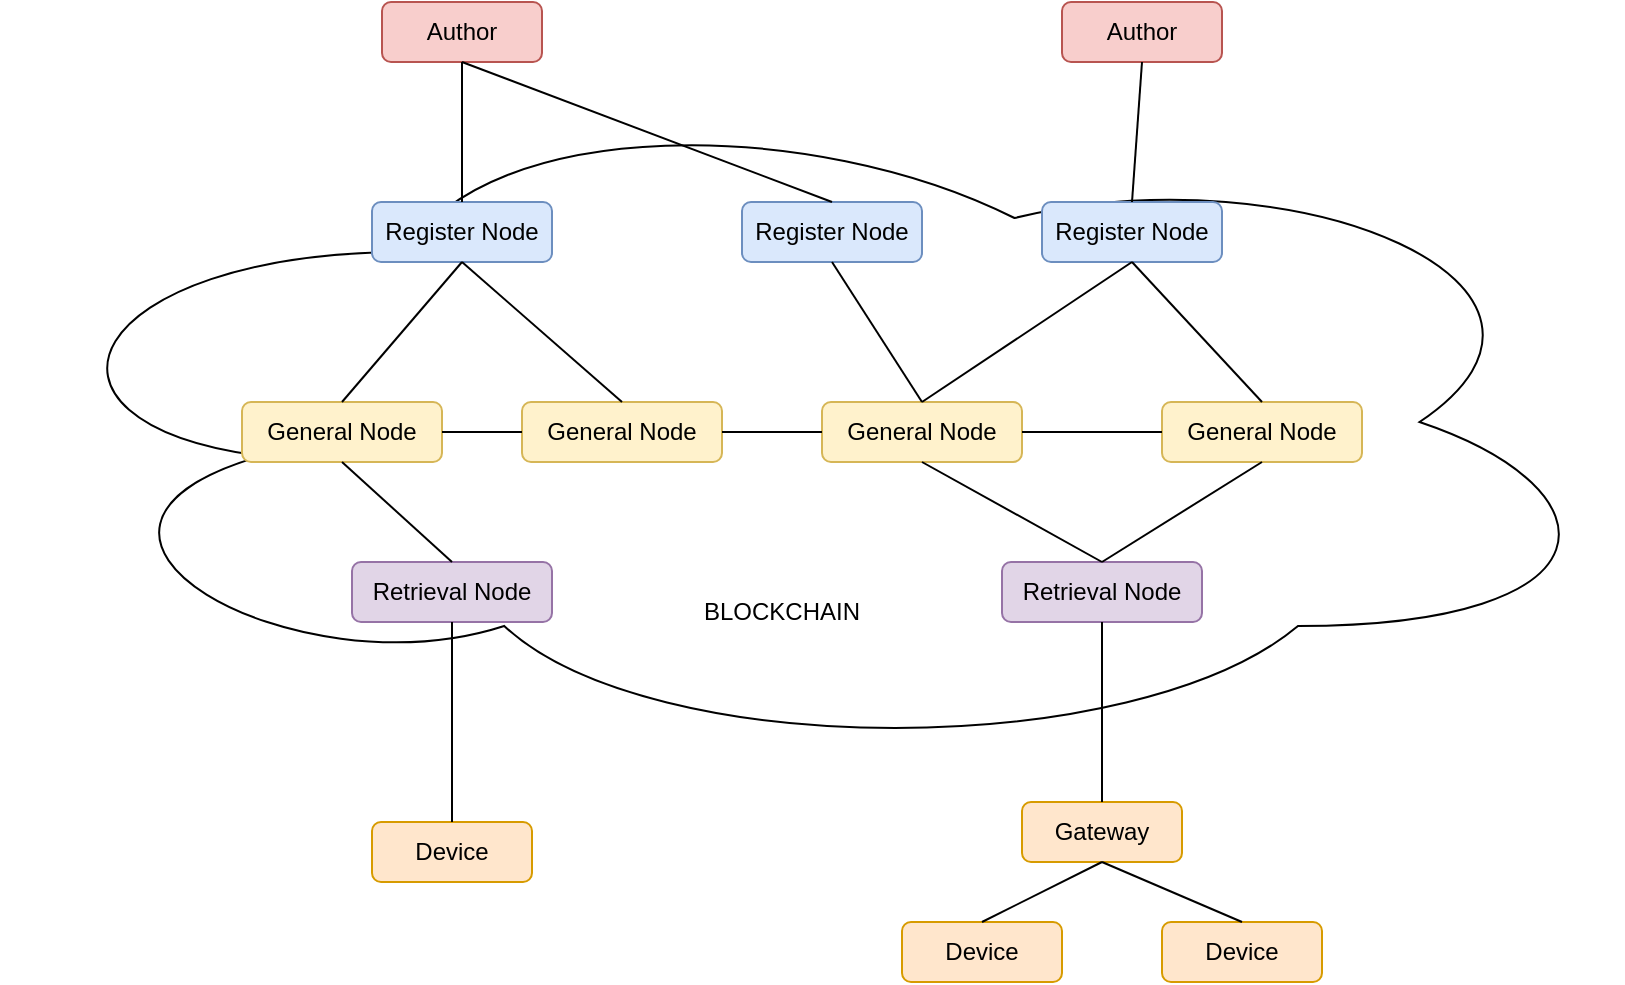 <mxfile version="20.8.3" type="device"><diagram id="l2oo_A5csJlROgV0DxCS" name="Página-1"><mxGraphModel dx="1963" dy="683" grid="1" gridSize="10" guides="1" tooltips="1" connect="1" arrows="1" fold="1" page="1" pageScale="1" pageWidth="1169" pageHeight="827" math="0" shadow="0"><root><mxCell id="0"/><mxCell id="1" parent="0"/><mxCell id="5QO_JBMh5R5ZBlr_Q-pH-41" value="" style="ellipse;shape=cloud;whiteSpace=wrap;html=1;" parent="1" vertex="1"><mxGeometry x="-30" y="140" width="810" height="340" as="geometry"/></mxCell><mxCell id="5QO_JBMh5R5ZBlr_Q-pH-1" value="Author" style="rounded=1;whiteSpace=wrap;html=1;fillColor=#f8cecc;strokeColor=#b85450;" parent="1" vertex="1"><mxGeometry x="160" y="100" width="80" height="30" as="geometry"/></mxCell><mxCell id="5QO_JBMh5R5ZBlr_Q-pH-2" value="Author" style="rounded=1;whiteSpace=wrap;html=1;fillColor=#f8cecc;strokeColor=#b85450;" parent="1" vertex="1"><mxGeometry x="500" y="100" width="80" height="30" as="geometry"/></mxCell><mxCell id="5QO_JBMh5R5ZBlr_Q-pH-3" value="Register Node" style="rounded=1;whiteSpace=wrap;html=1;fillColor=#dae8fc;strokeColor=#6c8ebf;" parent="1" vertex="1"><mxGeometry x="155" y="200" width="90" height="30" as="geometry"/></mxCell><mxCell id="5QO_JBMh5R5ZBlr_Q-pH-4" value="Register Node" style="rounded=1;whiteSpace=wrap;html=1;fillColor=#dae8fc;strokeColor=#6c8ebf;" parent="1" vertex="1"><mxGeometry x="340" y="200" width="90" height="30" as="geometry"/></mxCell><mxCell id="5QO_JBMh5R5ZBlr_Q-pH-5" value="Register Node" style="rounded=1;whiteSpace=wrap;html=1;fillColor=#dae8fc;strokeColor=#6c8ebf;" parent="1" vertex="1"><mxGeometry x="490" y="200" width="90" height="30" as="geometry"/></mxCell><mxCell id="5QO_JBMh5R5ZBlr_Q-pH-10" value="" style="endArrow=none;html=1;rounded=0;exitX=0.5;exitY=0;exitDx=0;exitDy=0;entryX=0.5;entryY=1;entryDx=0;entryDy=0;" parent="1" source="5QO_JBMh5R5ZBlr_Q-pH-3" target="5QO_JBMh5R5ZBlr_Q-pH-1" edge="1"><mxGeometry width="50" height="50" relative="1" as="geometry"><mxPoint x="190" y="200" as="sourcePoint"/><mxPoint x="240" y="150" as="targetPoint"/></mxGeometry></mxCell><mxCell id="5QO_JBMh5R5ZBlr_Q-pH-11" value="" style="endArrow=none;html=1;rounded=0;exitX=0.5;exitY=0;exitDx=0;exitDy=0;entryX=0.5;entryY=1;entryDx=0;entryDy=0;" parent="1" source="5QO_JBMh5R5ZBlr_Q-pH-4" target="5QO_JBMh5R5ZBlr_Q-pH-1" edge="1"><mxGeometry width="50" height="50" relative="1" as="geometry"><mxPoint x="290" y="180" as="sourcePoint"/><mxPoint x="340" y="130" as="targetPoint"/></mxGeometry></mxCell><mxCell id="5QO_JBMh5R5ZBlr_Q-pH-12" value="" style="endArrow=none;html=1;rounded=0;entryX=0.5;entryY=1;entryDx=0;entryDy=0;exitX=0.5;exitY=0;exitDx=0;exitDy=0;" parent="1" source="5QO_JBMh5R5ZBlr_Q-pH-5" target="5QO_JBMh5R5ZBlr_Q-pH-2" edge="1"><mxGeometry width="50" height="50" relative="1" as="geometry"><mxPoint x="390" y="350" as="sourcePoint"/><mxPoint x="440" y="300" as="targetPoint"/></mxGeometry></mxCell><mxCell id="5QO_JBMh5R5ZBlr_Q-pH-13" value="General Node" style="rounded=1;whiteSpace=wrap;html=1;fillColor=#fff2cc;strokeColor=#d6b656;" parent="1" vertex="1"><mxGeometry x="90" y="300" width="100" height="30" as="geometry"/></mxCell><mxCell id="5QO_JBMh5R5ZBlr_Q-pH-15" value="General Node" style="rounded=1;whiteSpace=wrap;html=1;fillColor=#fff2cc;strokeColor=#d6b656;" parent="1" vertex="1"><mxGeometry x="230" y="300" width="100" height="30" as="geometry"/></mxCell><mxCell id="5QO_JBMh5R5ZBlr_Q-pH-16" value="General Node" style="rounded=1;whiteSpace=wrap;html=1;fillColor=#fff2cc;strokeColor=#d6b656;" parent="1" vertex="1"><mxGeometry x="380" y="300" width="100" height="30" as="geometry"/></mxCell><mxCell id="5QO_JBMh5R5ZBlr_Q-pH-17" value="General Node" style="rounded=1;whiteSpace=wrap;html=1;fillColor=#fff2cc;strokeColor=#d6b656;" parent="1" vertex="1"><mxGeometry x="550" y="300" width="100" height="30" as="geometry"/></mxCell><mxCell id="5QO_JBMh5R5ZBlr_Q-pH-18" value="" style="endArrow=none;html=1;rounded=0;exitX=0.5;exitY=0;exitDx=0;exitDy=0;entryX=0.5;entryY=1;entryDx=0;entryDy=0;" parent="1" source="5QO_JBMh5R5ZBlr_Q-pH-13" target="5QO_JBMh5R5ZBlr_Q-pH-3" edge="1"><mxGeometry width="50" height="50" relative="1" as="geometry"><mxPoint x="120" y="450" as="sourcePoint"/><mxPoint x="170" y="400" as="targetPoint"/></mxGeometry></mxCell><mxCell id="5QO_JBMh5R5ZBlr_Q-pH-19" value="" style="endArrow=none;html=1;rounded=0;exitX=0.5;exitY=1;exitDx=0;exitDy=0;entryX=0.5;entryY=0;entryDx=0;entryDy=0;" parent="1" source="5QO_JBMh5R5ZBlr_Q-pH-3" target="5QO_JBMh5R5ZBlr_Q-pH-15" edge="1"><mxGeometry width="50" height="50" relative="1" as="geometry"><mxPoint x="190" y="410" as="sourcePoint"/><mxPoint x="240" y="360" as="targetPoint"/></mxGeometry></mxCell><mxCell id="5QO_JBMh5R5ZBlr_Q-pH-20" value="" style="endArrow=none;html=1;rounded=0;entryX=0.5;entryY=1;entryDx=0;entryDy=0;exitX=0.5;exitY=0;exitDx=0;exitDy=0;" parent="1" source="5QO_JBMh5R5ZBlr_Q-pH-16" target="5QO_JBMh5R5ZBlr_Q-pH-4" edge="1"><mxGeometry width="50" height="50" relative="1" as="geometry"><mxPoint x="320" y="440" as="sourcePoint"/><mxPoint x="370" y="390" as="targetPoint"/></mxGeometry></mxCell><mxCell id="5QO_JBMh5R5ZBlr_Q-pH-21" value="" style="endArrow=none;html=1;rounded=0;entryX=0.5;entryY=1;entryDx=0;entryDy=0;exitX=0.5;exitY=0;exitDx=0;exitDy=0;" parent="1" source="5QO_JBMh5R5ZBlr_Q-pH-17" target="5QO_JBMh5R5ZBlr_Q-pH-5" edge="1"><mxGeometry width="50" height="50" relative="1" as="geometry"><mxPoint x="440" y="430" as="sourcePoint"/><mxPoint x="490" y="380" as="targetPoint"/></mxGeometry></mxCell><mxCell id="5QO_JBMh5R5ZBlr_Q-pH-22" value="" style="endArrow=none;html=1;rounded=0;entryX=0.5;entryY=1;entryDx=0;entryDy=0;exitX=0.5;exitY=0;exitDx=0;exitDy=0;" parent="1" source="5QO_JBMh5R5ZBlr_Q-pH-16" target="5QO_JBMh5R5ZBlr_Q-pH-5" edge="1"><mxGeometry width="50" height="50" relative="1" as="geometry"><mxPoint x="440" y="450" as="sourcePoint"/><mxPoint x="490" y="400" as="targetPoint"/></mxGeometry></mxCell><mxCell id="5QO_JBMh5R5ZBlr_Q-pH-23" value="" style="endArrow=none;html=1;rounded=0;entryX=0;entryY=0.5;entryDx=0;entryDy=0;exitX=1;exitY=0.5;exitDx=0;exitDy=0;" parent="1" source="5QO_JBMh5R5ZBlr_Q-pH-16" target="5QO_JBMh5R5ZBlr_Q-pH-17" edge="1"><mxGeometry width="50" height="50" relative="1" as="geometry"><mxPoint x="400" y="430" as="sourcePoint"/><mxPoint x="450" y="380" as="targetPoint"/></mxGeometry></mxCell><mxCell id="5QO_JBMh5R5ZBlr_Q-pH-24" value="" style="endArrow=none;html=1;rounded=0;entryX=0;entryY=0.5;entryDx=0;entryDy=0;exitX=1;exitY=0.5;exitDx=0;exitDy=0;" parent="1" source="5QO_JBMh5R5ZBlr_Q-pH-15" target="5QO_JBMh5R5ZBlr_Q-pH-16" edge="1"><mxGeometry width="50" height="50" relative="1" as="geometry"><mxPoint x="150" y="420" as="sourcePoint"/><mxPoint x="200" y="370" as="targetPoint"/></mxGeometry></mxCell><mxCell id="5QO_JBMh5R5ZBlr_Q-pH-25" value="" style="endArrow=none;html=1;rounded=0;entryX=0;entryY=0.5;entryDx=0;entryDy=0;exitX=1;exitY=0.5;exitDx=0;exitDy=0;" parent="1" source="5QO_JBMh5R5ZBlr_Q-pH-13" target="5QO_JBMh5R5ZBlr_Q-pH-15" edge="1"><mxGeometry width="50" height="50" relative="1" as="geometry"><mxPoint x="180" y="400" as="sourcePoint"/><mxPoint x="230" y="350" as="targetPoint"/></mxGeometry></mxCell><mxCell id="5QO_JBMh5R5ZBlr_Q-pH-26" value="Retrieval Node" style="rounded=1;whiteSpace=wrap;html=1;fillColor=#e1d5e7;strokeColor=#9673a6;" parent="1" vertex="1"><mxGeometry x="145" y="380" width="100" height="30" as="geometry"/></mxCell><mxCell id="5QO_JBMh5R5ZBlr_Q-pH-28" value="Retrieval Node" style="rounded=1;whiteSpace=wrap;html=1;fillColor=#e1d5e7;strokeColor=#9673a6;" parent="1" vertex="1"><mxGeometry x="470" y="380" width="100" height="30" as="geometry"/></mxCell><mxCell id="5QO_JBMh5R5ZBlr_Q-pH-29" value="" style="endArrow=none;html=1;rounded=0;exitX=0.5;exitY=0;exitDx=0;exitDy=0;entryX=0.5;entryY=1;entryDx=0;entryDy=0;" parent="1" source="5QO_JBMh5R5ZBlr_Q-pH-26" target="5QO_JBMh5R5ZBlr_Q-pH-13" edge="1"><mxGeometry width="50" height="50" relative="1" as="geometry"><mxPoint x="260" y="300" as="sourcePoint"/><mxPoint x="310" y="250" as="targetPoint"/></mxGeometry></mxCell><mxCell id="5QO_JBMh5R5ZBlr_Q-pH-30" value="" style="endArrow=none;html=1;rounded=0;entryX=0.5;entryY=1;entryDx=0;entryDy=0;exitX=0.5;exitY=0;exitDx=0;exitDy=0;" parent="1" source="5QO_JBMh5R5ZBlr_Q-pH-28" target="5QO_JBMh5R5ZBlr_Q-pH-16" edge="1"><mxGeometry width="50" height="50" relative="1" as="geometry"><mxPoint x="340" y="410" as="sourcePoint"/><mxPoint x="390" y="360" as="targetPoint"/></mxGeometry></mxCell><mxCell id="5QO_JBMh5R5ZBlr_Q-pH-31" value="" style="endArrow=none;html=1;rounded=0;entryX=0.5;entryY=1;entryDx=0;entryDy=0;exitX=0.5;exitY=0;exitDx=0;exitDy=0;" parent="1" source="5QO_JBMh5R5ZBlr_Q-pH-28" target="5QO_JBMh5R5ZBlr_Q-pH-17" edge="1"><mxGeometry width="50" height="50" relative="1" as="geometry"><mxPoint x="370" y="430" as="sourcePoint"/><mxPoint x="420" y="380" as="targetPoint"/></mxGeometry></mxCell><mxCell id="5QO_JBMh5R5ZBlr_Q-pH-32" value="Gateway" style="rounded=1;whiteSpace=wrap;html=1;fillColor=#ffe6cc;strokeColor=#d79b00;" parent="1" vertex="1"><mxGeometry x="480" y="500" width="80" height="30" as="geometry"/></mxCell><mxCell id="5QO_JBMh5R5ZBlr_Q-pH-34" value="Device" style="rounded=1;whiteSpace=wrap;html=1;fillColor=#ffe6cc;strokeColor=#d79b00;" parent="1" vertex="1"><mxGeometry x="420" y="560" width="80" height="30" as="geometry"/></mxCell><mxCell id="5QO_JBMh5R5ZBlr_Q-pH-35" value="Device" style="rounded=1;whiteSpace=wrap;html=1;fillColor=#ffe6cc;strokeColor=#d79b00;" parent="1" vertex="1"><mxGeometry x="550" y="560" width="80" height="30" as="geometry"/></mxCell><mxCell id="5QO_JBMh5R5ZBlr_Q-pH-36" value="Device" style="rounded=1;whiteSpace=wrap;html=1;fillColor=#ffe6cc;strokeColor=#d79b00;" parent="1" vertex="1"><mxGeometry x="155" y="510" width="80" height="30" as="geometry"/></mxCell><mxCell id="5QO_JBMh5R5ZBlr_Q-pH-37" value="" style="endArrow=none;html=1;rounded=0;exitX=0.5;exitY=0;exitDx=0;exitDy=0;entryX=0.5;entryY=1;entryDx=0;entryDy=0;" parent="1" source="5QO_JBMh5R5ZBlr_Q-pH-36" target="5QO_JBMh5R5ZBlr_Q-pH-26" edge="1"><mxGeometry width="50" height="50" relative="1" as="geometry"><mxPoint x="270" y="480" as="sourcePoint"/><mxPoint x="320" y="430" as="targetPoint"/></mxGeometry></mxCell><mxCell id="5QO_JBMh5R5ZBlr_Q-pH-38" value="" style="endArrow=none;html=1;rounded=0;entryX=0.5;entryY=1;entryDx=0;entryDy=0;" parent="1" source="5QO_JBMh5R5ZBlr_Q-pH-32" target="5QO_JBMh5R5ZBlr_Q-pH-28" edge="1"><mxGeometry width="50" height="50" relative="1" as="geometry"><mxPoint x="390" y="490" as="sourcePoint"/><mxPoint x="440" y="440" as="targetPoint"/></mxGeometry></mxCell><mxCell id="5QO_JBMh5R5ZBlr_Q-pH-39" value="" style="endArrow=none;html=1;rounded=0;entryX=0.5;entryY=1;entryDx=0;entryDy=0;exitX=0.5;exitY=0;exitDx=0;exitDy=0;" parent="1" source="5QO_JBMh5R5ZBlr_Q-pH-34" target="5QO_JBMh5R5ZBlr_Q-pH-32" edge="1"><mxGeometry width="50" height="50" relative="1" as="geometry"><mxPoint x="420" y="530" as="sourcePoint"/><mxPoint x="470" y="480" as="targetPoint"/></mxGeometry></mxCell><mxCell id="5QO_JBMh5R5ZBlr_Q-pH-40" value="" style="endArrow=none;html=1;rounded=0;entryX=0.5;entryY=1;entryDx=0;entryDy=0;exitX=0.5;exitY=0;exitDx=0;exitDy=0;" parent="1" source="5QO_JBMh5R5ZBlr_Q-pH-35" target="5QO_JBMh5R5ZBlr_Q-pH-32" edge="1"><mxGeometry width="50" height="50" relative="1" as="geometry"><mxPoint x="340" y="510" as="sourcePoint"/><mxPoint x="390" y="460" as="targetPoint"/></mxGeometry></mxCell><mxCell id="5QO_JBMh5R5ZBlr_Q-pH-42" value="BLOCKCHAIN" style="text;html=1;strokeColor=none;fillColor=none;align=center;verticalAlign=middle;whiteSpace=wrap;rounded=0;" parent="1" vertex="1"><mxGeometry x="330" y="390" width="60" height="30" as="geometry"/></mxCell></root></mxGraphModel></diagram></mxfile>